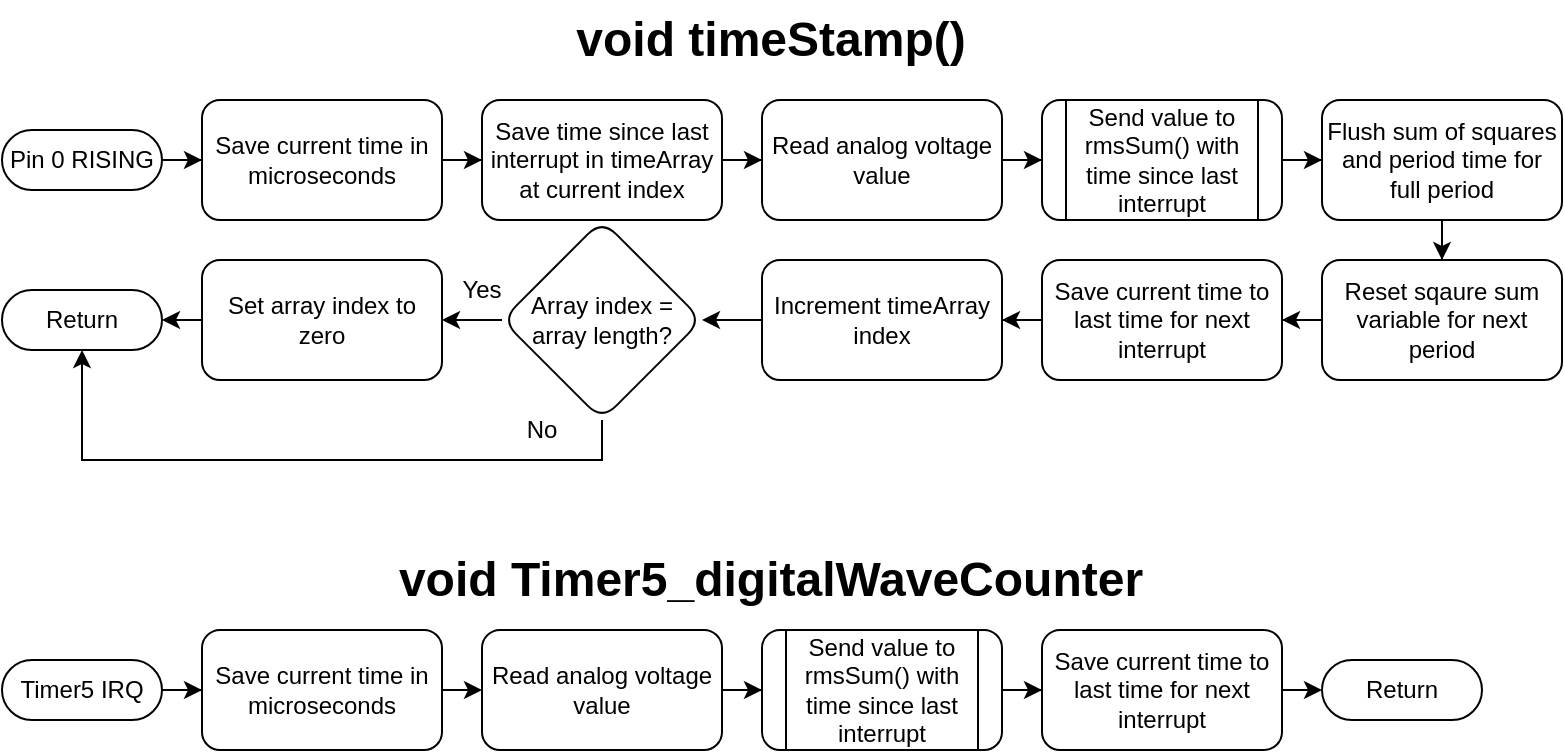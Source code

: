 <mxfile version="22.1.18" type="github" pages="2">
  <diagram id="C5RBs43oDa-KdzZeNtuy" name="Page-1">
    <mxGraphModel dx="714" dy="756" grid="1" gridSize="10" guides="1" tooltips="1" connect="1" arrows="1" fold="1" page="1" pageScale="1" pageWidth="827" pageHeight="1169" math="0" shadow="0">
      <root>
        <mxCell id="WIyWlLk6GJQsqaUBKTNV-0" />
        <mxCell id="WIyWlLk6GJQsqaUBKTNV-1" parent="WIyWlLk6GJQsqaUBKTNV-0" />
        <mxCell id="hklokKXVVv5O5HjFflUN-2" value="" style="edgeStyle=orthogonalEdgeStyle;rounded=0;orthogonalLoop=1;jettySize=auto;html=1;" edge="1" parent="WIyWlLk6GJQsqaUBKTNV-1" source="hklokKXVVv5O5HjFflUN-0" target="hklokKXVVv5O5HjFflUN-1">
          <mxGeometry relative="1" as="geometry" />
        </mxCell>
        <mxCell id="hklokKXVVv5O5HjFflUN-0" value="Pin 0 RISING" style="html=1;dashed=0;whiteSpace=wrap;shape=mxgraph.dfd.start" vertex="1" parent="WIyWlLk6GJQsqaUBKTNV-1">
          <mxGeometry x="30" y="115" width="80" height="30" as="geometry" />
        </mxCell>
        <mxCell id="hklokKXVVv5O5HjFflUN-4" value="" style="edgeStyle=orthogonalEdgeStyle;rounded=0;orthogonalLoop=1;jettySize=auto;html=1;" edge="1" parent="WIyWlLk6GJQsqaUBKTNV-1" source="hklokKXVVv5O5HjFflUN-1" target="hklokKXVVv5O5HjFflUN-3">
          <mxGeometry relative="1" as="geometry" />
        </mxCell>
        <mxCell id="hklokKXVVv5O5HjFflUN-1" value="Save current time in microseconds" style="rounded=1;whiteSpace=wrap;html=1;dashed=0;" vertex="1" parent="WIyWlLk6GJQsqaUBKTNV-1">
          <mxGeometry x="130" y="100" width="120" height="60" as="geometry" />
        </mxCell>
        <mxCell id="hklokKXVVv5O5HjFflUN-6" value="" style="edgeStyle=orthogonalEdgeStyle;rounded=0;orthogonalLoop=1;jettySize=auto;html=1;" edge="1" parent="WIyWlLk6GJQsqaUBKTNV-1" source="hklokKXVVv5O5HjFflUN-3" target="hklokKXVVv5O5HjFflUN-5">
          <mxGeometry relative="1" as="geometry" />
        </mxCell>
        <mxCell id="hklokKXVVv5O5HjFflUN-3" value="Save time since last interrupt in timeArray at current index" style="whiteSpace=wrap;html=1;rounded=1;dashed=0;" vertex="1" parent="WIyWlLk6GJQsqaUBKTNV-1">
          <mxGeometry x="270" y="100" width="120" height="60" as="geometry" />
        </mxCell>
        <mxCell id="hklokKXVVv5O5HjFflUN-10" value="" style="edgeStyle=orthogonalEdgeStyle;rounded=0;orthogonalLoop=1;jettySize=auto;html=1;" edge="1" parent="WIyWlLk6GJQsqaUBKTNV-1" source="hklokKXVVv5O5HjFflUN-5" target="hklokKXVVv5O5HjFflUN-9">
          <mxGeometry relative="1" as="geometry" />
        </mxCell>
        <mxCell id="hklokKXVVv5O5HjFflUN-5" value="Read analog voltage value" style="whiteSpace=wrap;html=1;rounded=1;dashed=0;" vertex="1" parent="WIyWlLk6GJQsqaUBKTNV-1">
          <mxGeometry x="410" y="100" width="120" height="60" as="geometry" />
        </mxCell>
        <mxCell id="hklokKXVVv5O5HjFflUN-12" value="" style="edgeStyle=orthogonalEdgeStyle;rounded=0;orthogonalLoop=1;jettySize=auto;html=1;" edge="1" parent="WIyWlLk6GJQsqaUBKTNV-1" source="hklokKXVVv5O5HjFflUN-9" target="hklokKXVVv5O5HjFflUN-11">
          <mxGeometry relative="1" as="geometry" />
        </mxCell>
        <mxCell id="hklokKXVVv5O5HjFflUN-9" value="Send value to rmsSum() with time since last interrupt" style="shape=process;whiteSpace=wrap;html=1;backgroundOutline=1;rounded=1;dashed=0;" vertex="1" parent="WIyWlLk6GJQsqaUBKTNV-1">
          <mxGeometry x="550" y="100" width="120" height="60" as="geometry" />
        </mxCell>
        <mxCell id="hklokKXVVv5O5HjFflUN-14" value="" style="edgeStyle=orthogonalEdgeStyle;rounded=0;orthogonalLoop=1;jettySize=auto;html=1;" edge="1" parent="WIyWlLk6GJQsqaUBKTNV-1" source="hklokKXVVv5O5HjFflUN-11" target="hklokKXVVv5O5HjFflUN-13">
          <mxGeometry relative="1" as="geometry" />
        </mxCell>
        <mxCell id="hklokKXVVv5O5HjFflUN-11" value="Flush sum of squares and period time for full period" style="whiteSpace=wrap;html=1;rounded=1;dashed=0;" vertex="1" parent="WIyWlLk6GJQsqaUBKTNV-1">
          <mxGeometry x="690" y="100" width="120" height="60" as="geometry" />
        </mxCell>
        <mxCell id="hklokKXVVv5O5HjFflUN-16" value="" style="edgeStyle=orthogonalEdgeStyle;rounded=0;orthogonalLoop=1;jettySize=auto;html=1;" edge="1" parent="WIyWlLk6GJQsqaUBKTNV-1" source="hklokKXVVv5O5HjFflUN-13" target="hklokKXVVv5O5HjFflUN-15">
          <mxGeometry relative="1" as="geometry" />
        </mxCell>
        <mxCell id="hklokKXVVv5O5HjFflUN-13" value="Reset sqaure sum variable for next period" style="whiteSpace=wrap;html=1;rounded=1;dashed=0;" vertex="1" parent="WIyWlLk6GJQsqaUBKTNV-1">
          <mxGeometry x="690" y="180" width="120" height="60" as="geometry" />
        </mxCell>
        <mxCell id="PeePpHPMLZSX_GtU09Wr-3" value="" style="edgeStyle=orthogonalEdgeStyle;rounded=0;orthogonalLoop=1;jettySize=auto;html=1;" edge="1" parent="WIyWlLk6GJQsqaUBKTNV-1" source="hklokKXVVv5O5HjFflUN-15" target="PeePpHPMLZSX_GtU09Wr-2">
          <mxGeometry relative="1" as="geometry" />
        </mxCell>
        <mxCell id="hklokKXVVv5O5HjFflUN-15" value="Save current time to last time for next interrupt" style="whiteSpace=wrap;html=1;rounded=1;dashed=0;" vertex="1" parent="WIyWlLk6GJQsqaUBKTNV-1">
          <mxGeometry x="550" y="180" width="120" height="60" as="geometry" />
        </mxCell>
        <mxCell id="PeePpHPMLZSX_GtU09Wr-5" value="" style="edgeStyle=orthogonalEdgeStyle;rounded=0;orthogonalLoop=1;jettySize=auto;html=1;" edge="1" parent="WIyWlLk6GJQsqaUBKTNV-1" source="PeePpHPMLZSX_GtU09Wr-2" target="PeePpHPMLZSX_GtU09Wr-4">
          <mxGeometry relative="1" as="geometry" />
        </mxCell>
        <mxCell id="PeePpHPMLZSX_GtU09Wr-2" value="Increment timeArray index" style="whiteSpace=wrap;html=1;rounded=1;dashed=0;" vertex="1" parent="WIyWlLk6GJQsqaUBKTNV-1">
          <mxGeometry x="410" y="180" width="120" height="60" as="geometry" />
        </mxCell>
        <mxCell id="PeePpHPMLZSX_GtU09Wr-7" value="" style="edgeStyle=orthogonalEdgeStyle;rounded=0;orthogonalLoop=1;jettySize=auto;html=1;" edge="1" parent="WIyWlLk6GJQsqaUBKTNV-1" source="PeePpHPMLZSX_GtU09Wr-4" target="PeePpHPMLZSX_GtU09Wr-6">
          <mxGeometry relative="1" as="geometry" />
        </mxCell>
        <mxCell id="PeePpHPMLZSX_GtU09Wr-4" value="Array index = array length?" style="rhombus;whiteSpace=wrap;html=1;rounded=1;dashed=0;" vertex="1" parent="WIyWlLk6GJQsqaUBKTNV-1">
          <mxGeometry x="280" y="160" width="100" height="100" as="geometry" />
        </mxCell>
        <mxCell id="PeePpHPMLZSX_GtU09Wr-6" value="Set array index to zero" style="whiteSpace=wrap;html=1;rounded=1;dashed=0;" vertex="1" parent="WIyWlLk6GJQsqaUBKTNV-1">
          <mxGeometry x="130" y="180" width="120" height="60" as="geometry" />
        </mxCell>
        <mxCell id="PeePpHPMLZSX_GtU09Wr-10" value="Return" style="html=1;dashed=0;whiteSpace=wrap;shape=mxgraph.dfd.start" vertex="1" parent="WIyWlLk6GJQsqaUBKTNV-1">
          <mxGeometry x="30" y="195" width="80" height="30" as="geometry" />
        </mxCell>
        <mxCell id="PeePpHPMLZSX_GtU09Wr-11" style="edgeStyle=orthogonalEdgeStyle;rounded=0;orthogonalLoop=1;jettySize=auto;html=1;exitX=0;exitY=0.5;exitDx=0;exitDy=0;entryX=1;entryY=0.5;entryDx=0;entryDy=0;entryPerimeter=0;" edge="1" parent="WIyWlLk6GJQsqaUBKTNV-1" source="PeePpHPMLZSX_GtU09Wr-6" target="PeePpHPMLZSX_GtU09Wr-10">
          <mxGeometry relative="1" as="geometry" />
        </mxCell>
        <mxCell id="PeePpHPMLZSX_GtU09Wr-12" value="void timeStamp()" style="text;strokeColor=none;fillColor=none;html=1;fontSize=24;fontStyle=1;verticalAlign=middle;align=center;" vertex="1" parent="WIyWlLk6GJQsqaUBKTNV-1">
          <mxGeometry x="364" y="50" width="100" height="40" as="geometry" />
        </mxCell>
        <mxCell id="PeePpHPMLZSX_GtU09Wr-13" style="edgeStyle=orthogonalEdgeStyle;rounded=0;orthogonalLoop=1;jettySize=auto;html=1;exitX=0.5;exitY=1;exitDx=0;exitDy=0;entryX=0.5;entryY=0.5;entryDx=0;entryDy=15;entryPerimeter=0;" edge="1" parent="WIyWlLk6GJQsqaUBKTNV-1" source="PeePpHPMLZSX_GtU09Wr-4" target="PeePpHPMLZSX_GtU09Wr-10">
          <mxGeometry relative="1" as="geometry" />
        </mxCell>
        <mxCell id="PeePpHPMLZSX_GtU09Wr-14" value="Yes" style="text;html=1;strokeColor=none;fillColor=none;align=center;verticalAlign=middle;whiteSpace=wrap;rounded=0;" vertex="1" parent="WIyWlLk6GJQsqaUBKTNV-1">
          <mxGeometry x="240" y="180" width="60" height="30" as="geometry" />
        </mxCell>
        <mxCell id="PeePpHPMLZSX_GtU09Wr-15" value="No" style="text;html=1;strokeColor=none;fillColor=none;align=center;verticalAlign=middle;whiteSpace=wrap;rounded=0;" vertex="1" parent="WIyWlLk6GJQsqaUBKTNV-1">
          <mxGeometry x="270" y="250" width="60" height="30" as="geometry" />
        </mxCell>
        <mxCell id="PeePpHPMLZSX_GtU09Wr-18" value="" style="edgeStyle=orthogonalEdgeStyle;rounded=0;orthogonalLoop=1;jettySize=auto;html=1;" edge="1" parent="WIyWlLk6GJQsqaUBKTNV-1" source="PeePpHPMLZSX_GtU09Wr-16" target="PeePpHPMLZSX_GtU09Wr-17">
          <mxGeometry relative="1" as="geometry" />
        </mxCell>
        <mxCell id="PeePpHPMLZSX_GtU09Wr-16" value="Timer5 IRQ" style="html=1;dashed=0;whiteSpace=wrap;shape=mxgraph.dfd.start" vertex="1" parent="WIyWlLk6GJQsqaUBKTNV-1">
          <mxGeometry x="30" y="380" width="80" height="30" as="geometry" />
        </mxCell>
        <mxCell id="PeePpHPMLZSX_GtU09Wr-22" style="edgeStyle=orthogonalEdgeStyle;rounded=0;orthogonalLoop=1;jettySize=auto;html=1;exitX=1;exitY=0.5;exitDx=0;exitDy=0;entryX=0;entryY=0.5;entryDx=0;entryDy=0;" edge="1" parent="WIyWlLk6GJQsqaUBKTNV-1" source="PeePpHPMLZSX_GtU09Wr-17" target="PeePpHPMLZSX_GtU09Wr-20">
          <mxGeometry relative="1" as="geometry" />
        </mxCell>
        <mxCell id="PeePpHPMLZSX_GtU09Wr-17" value="Save current time in microseconds" style="rounded=1;whiteSpace=wrap;html=1;dashed=0;" vertex="1" parent="WIyWlLk6GJQsqaUBKTNV-1">
          <mxGeometry x="130" y="365" width="120" height="60" as="geometry" />
        </mxCell>
        <mxCell id="PeePpHPMLZSX_GtU09Wr-19" value="" style="edgeStyle=orthogonalEdgeStyle;rounded=0;orthogonalLoop=1;jettySize=auto;html=1;" edge="1" parent="WIyWlLk6GJQsqaUBKTNV-1" source="PeePpHPMLZSX_GtU09Wr-20" target="PeePpHPMLZSX_GtU09Wr-21">
          <mxGeometry relative="1" as="geometry" />
        </mxCell>
        <mxCell id="PeePpHPMLZSX_GtU09Wr-20" value="Read analog voltage value" style="whiteSpace=wrap;html=1;rounded=1;dashed=0;" vertex="1" parent="WIyWlLk6GJQsqaUBKTNV-1">
          <mxGeometry x="270" y="365" width="120" height="60" as="geometry" />
        </mxCell>
        <mxCell id="PeePpHPMLZSX_GtU09Wr-24" value="" style="edgeStyle=orthogonalEdgeStyle;rounded=0;orthogonalLoop=1;jettySize=auto;html=1;" edge="1" parent="WIyWlLk6GJQsqaUBKTNV-1" source="PeePpHPMLZSX_GtU09Wr-21" target="PeePpHPMLZSX_GtU09Wr-23">
          <mxGeometry relative="1" as="geometry" />
        </mxCell>
        <mxCell id="PeePpHPMLZSX_GtU09Wr-21" value="Send value to rmsSum() with time since last interrupt" style="shape=process;whiteSpace=wrap;html=1;backgroundOutline=1;rounded=1;dashed=0;" vertex="1" parent="WIyWlLk6GJQsqaUBKTNV-1">
          <mxGeometry x="410" y="365" width="120" height="60" as="geometry" />
        </mxCell>
        <mxCell id="PeePpHPMLZSX_GtU09Wr-23" value="Save current time to last time for next interrupt" style="whiteSpace=wrap;html=1;rounded=1;dashed=0;" vertex="1" parent="WIyWlLk6GJQsqaUBKTNV-1">
          <mxGeometry x="550" y="365" width="120" height="60" as="geometry" />
        </mxCell>
        <mxCell id="PeePpHPMLZSX_GtU09Wr-25" value="Return" style="html=1;dashed=0;whiteSpace=wrap;shape=mxgraph.dfd.start" vertex="1" parent="WIyWlLk6GJQsqaUBKTNV-1">
          <mxGeometry x="690" y="380" width="80" height="30" as="geometry" />
        </mxCell>
        <mxCell id="PeePpHPMLZSX_GtU09Wr-26" style="edgeStyle=orthogonalEdgeStyle;rounded=0;orthogonalLoop=1;jettySize=auto;html=1;exitX=1;exitY=0.5;exitDx=0;exitDy=0;entryX=0;entryY=0.5;entryDx=0;entryDy=0;entryPerimeter=0;" edge="1" parent="WIyWlLk6GJQsqaUBKTNV-1" source="PeePpHPMLZSX_GtU09Wr-23" target="PeePpHPMLZSX_GtU09Wr-25">
          <mxGeometry relative="1" as="geometry" />
        </mxCell>
        <mxCell id="PeePpHPMLZSX_GtU09Wr-27" value="void Timer5_digitalWaveCounter" style="text;strokeColor=none;fillColor=none;html=1;fontSize=24;fontStyle=1;verticalAlign=middle;align=center;" vertex="1" parent="WIyWlLk6GJQsqaUBKTNV-1">
          <mxGeometry x="364" y="320" width="100" height="40" as="geometry" />
        </mxCell>
      </root>
    </mxGraphModel>
  </diagram>
  <diagram id="3FK7qvERHFWDFFrIVxxG" name="Page-2">
    <mxGraphModel dx="474" dy="756" grid="1" gridSize="10" guides="1" tooltips="1" connect="1" arrows="1" fold="1" page="1" pageScale="1" pageWidth="850" pageHeight="1100" math="0" shadow="0">
      <root>
        <mxCell id="0" />
        <mxCell id="1" parent="0" />
      </root>
    </mxGraphModel>
  </diagram>
</mxfile>
